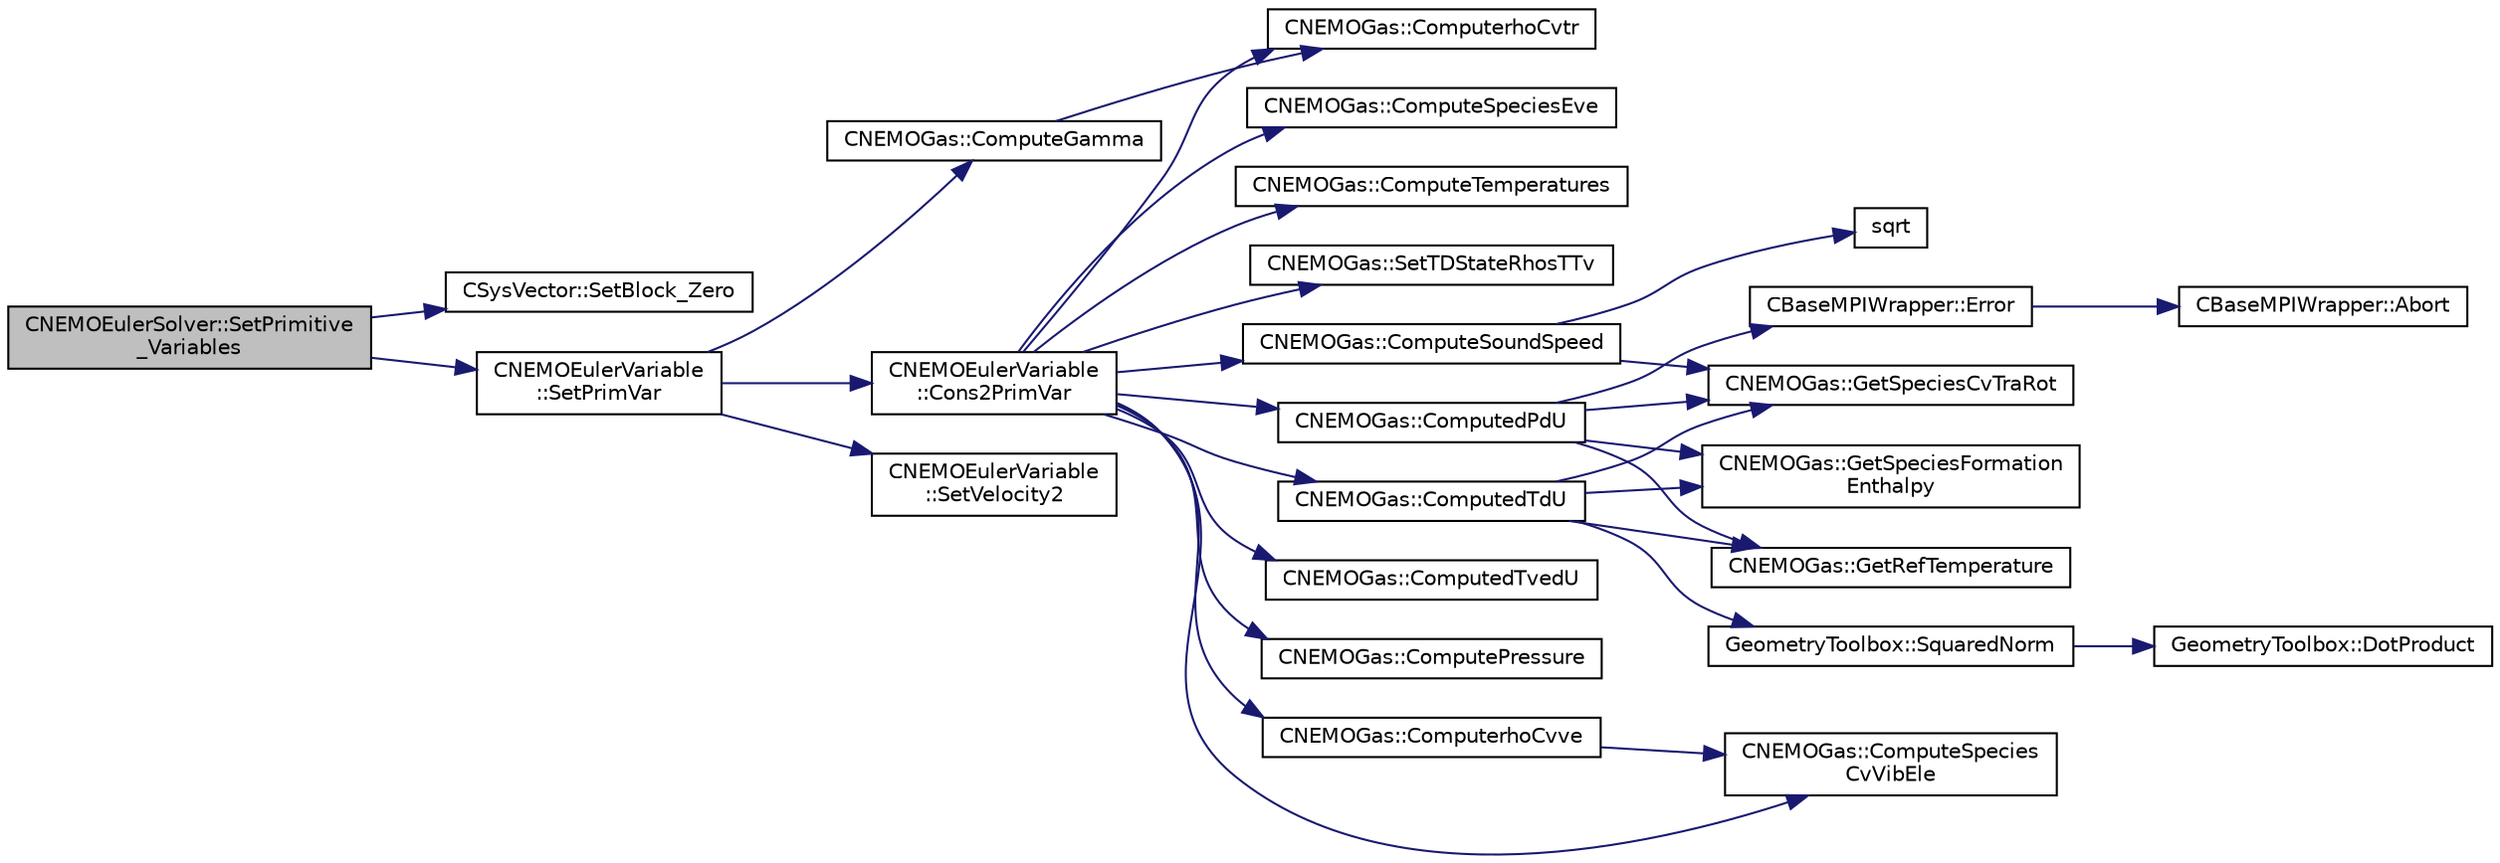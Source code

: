 digraph "CNEMOEulerSolver::SetPrimitive_Variables"
{
 // LATEX_PDF_SIZE
  edge [fontname="Helvetica",fontsize="10",labelfontname="Helvetica",labelfontsize="10"];
  node [fontname="Helvetica",fontsize="10",shape=record];
  rankdir="LR";
  Node1 [label="CNEMOEulerSolver::SetPrimitive\l_Variables",height=0.2,width=0.4,color="black", fillcolor="grey75", style="filled", fontcolor="black",tooltip="Computes primitive variables."];
  Node1 -> Node2 [color="midnightblue",fontsize="10",style="solid",fontname="Helvetica"];
  Node2 [label="CSysVector::SetBlock_Zero",height=0.2,width=0.4,color="black", fillcolor="white", style="filled",URL="$classCSysVector.html#a9990ad4ea225c98a1af50e00fecbc56f",tooltip="Set the values to zero for one block."];
  Node1 -> Node3 [color="midnightblue",fontsize="10",style="solid",fontname="Helvetica"];
  Node3 [label="CNEMOEulerVariable\l::SetPrimVar",height=0.2,width=0.4,color="black", fillcolor="white", style="filled",URL="$classCNEMOEulerVariable.html#aaf86b1f3586f5b0b8015ddf1311d7ce4",tooltip="Set all the primitive variables for compressible flows."];
  Node3 -> Node4 [color="midnightblue",fontsize="10",style="solid",fontname="Helvetica"];
  Node4 [label="CNEMOGas::ComputeGamma",height=0.2,width=0.4,color="black", fillcolor="white", style="filled",URL="$classCNEMOGas.html#a5f31f0eebb925a0a8a51198ca58fbd51",tooltip="Compute ratio of specific heats (Gamma)."];
  Node4 -> Node5 [color="midnightblue",fontsize="10",style="solid",fontname="Helvetica"];
  Node5 [label="CNEMOGas::ComputerhoCvtr",height=0.2,width=0.4,color="black", fillcolor="white", style="filled",URL="$classCNEMOGas.html#a9c700828e55a8ecd33acf4ac5c0bd58b",tooltip="Compute rhoCvtr."];
  Node3 -> Node6 [color="midnightblue",fontsize="10",style="solid",fontname="Helvetica"];
  Node6 [label="CNEMOEulerVariable\l::Cons2PrimVar",height=0.2,width=0.4,color="black", fillcolor="white", style="filled",URL="$classCNEMOEulerVariable.html#ad95dbeb3e9b5634fab7c6a768442c7b9",tooltip="Set all the primitive and secondary variables from the conserved vector."];
  Node6 -> Node7 [color="midnightblue",fontsize="10",style="solid",fontname="Helvetica"];
  Node7 [label="CNEMOGas::ComputedPdU",height=0.2,width=0.4,color="black", fillcolor="white", style="filled",URL="$classCNEMOGas.html#a424da7362e12de29fcebf761cb8eabaa",tooltip="Compute derivative of pressure w.r.t. conservative variables."];
  Node7 -> Node8 [color="midnightblue",fontsize="10",style="solid",fontname="Helvetica"];
  Node8 [label="CBaseMPIWrapper::Error",height=0.2,width=0.4,color="black", fillcolor="white", style="filled",URL="$classCBaseMPIWrapper.html#a04457c47629bda56704e6a8804833eeb",tooltip=" "];
  Node8 -> Node9 [color="midnightblue",fontsize="10",style="solid",fontname="Helvetica"];
  Node9 [label="CBaseMPIWrapper::Abort",height=0.2,width=0.4,color="black", fillcolor="white", style="filled",URL="$classCBaseMPIWrapper.html#af7297d861dca86b45cf561b6ab642e8f",tooltip=" "];
  Node7 -> Node10 [color="midnightblue",fontsize="10",style="solid",fontname="Helvetica"];
  Node10 [label="CNEMOGas::GetRefTemperature",height=0.2,width=0.4,color="black", fillcolor="white", style="filled",URL="$classCNEMOGas.html#a99fcf844d1e87f6883e1cfb363be74b3",tooltip="Get reference temperature."];
  Node7 -> Node11 [color="midnightblue",fontsize="10",style="solid",fontname="Helvetica"];
  Node11 [label="CNEMOGas::GetSpeciesCvTraRot",height=0.2,width=0.4,color="black", fillcolor="white", style="filled",URL="$classCNEMOGas.html#a67fbebd4d497989fb7d0ae3c1d242689",tooltip="Get species T-R specific heats at constant volume."];
  Node7 -> Node12 [color="midnightblue",fontsize="10",style="solid",fontname="Helvetica"];
  Node12 [label="CNEMOGas::GetSpeciesFormation\lEnthalpy",height=0.2,width=0.4,color="black", fillcolor="white", style="filled",URL="$classCNEMOGas.html#a21a832de3dae09a10308643423f9336e",tooltip="Get species formation enthalpy."];
  Node6 -> Node13 [color="midnightblue",fontsize="10",style="solid",fontname="Helvetica"];
  Node13 [label="CNEMOGas::ComputedTdU",height=0.2,width=0.4,color="black", fillcolor="white", style="filled",URL="$classCNEMOGas.html#a5c1412972751e64d697721e22025d7dc",tooltip="Compute derivative of temperature w.r.t. conservative variables."];
  Node13 -> Node10 [color="midnightblue",fontsize="10",style="solid",fontname="Helvetica"];
  Node13 -> Node11 [color="midnightblue",fontsize="10",style="solid",fontname="Helvetica"];
  Node13 -> Node12 [color="midnightblue",fontsize="10",style="solid",fontname="Helvetica"];
  Node13 -> Node14 [color="midnightblue",fontsize="10",style="solid",fontname="Helvetica"];
  Node14 [label="GeometryToolbox::SquaredNorm",height=0.2,width=0.4,color="black", fillcolor="white", style="filled",URL="$group__GeometryToolbox.html#ga98c9b9314cc6352c9bba49b8cfb4b056",tooltip=" "];
  Node14 -> Node15 [color="midnightblue",fontsize="10",style="solid",fontname="Helvetica"];
  Node15 [label="GeometryToolbox::DotProduct",height=0.2,width=0.4,color="black", fillcolor="white", style="filled",URL="$group__GeometryToolbox.html#ga7ec3e1e20fab73dbf0159fe38492cc89",tooltip=" "];
  Node6 -> Node16 [color="midnightblue",fontsize="10",style="solid",fontname="Helvetica"];
  Node16 [label="CNEMOGas::ComputedTvedU",height=0.2,width=0.4,color="black", fillcolor="white", style="filled",URL="$classCNEMOGas.html#a4f7c7ae2ab41e0e10653c7d9dbc1e69c",tooltip="Compute derivative of vibrational temperature w.r.t. conservative variables."];
  Node6 -> Node17 [color="midnightblue",fontsize="10",style="solid",fontname="Helvetica"];
  Node17 [label="CNEMOGas::ComputePressure",height=0.2,width=0.4,color="black", fillcolor="white", style="filled",URL="$classCNEMOGas.html#a1e353110dadbb4e7fda738a645c9fa7e",tooltip="Compute pressure."];
  Node6 -> Node5 [color="midnightblue",fontsize="10",style="solid",fontname="Helvetica"];
  Node6 -> Node18 [color="midnightblue",fontsize="10",style="solid",fontname="Helvetica"];
  Node18 [label="CNEMOGas::ComputerhoCvve",height=0.2,width=0.4,color="black", fillcolor="white", style="filled",URL="$classCNEMOGas.html#af0c73197b27c05f2f516a77c2476d9d9",tooltip="Compute rhoCvve."];
  Node18 -> Node19 [color="midnightblue",fontsize="10",style="solid",fontname="Helvetica"];
  Node19 [label="CNEMOGas::ComputeSpecies\lCvVibEle",height=0.2,width=0.4,color="black", fillcolor="white", style="filled",URL="$classCNEMOGas.html#a6f39e1ce28be876d068076dd162bce14",tooltip="Compute species V-E specific heats at constant volume."];
  Node6 -> Node20 [color="midnightblue",fontsize="10",style="solid",fontname="Helvetica"];
  Node20 [label="CNEMOGas::ComputeSoundSpeed",height=0.2,width=0.4,color="black", fillcolor="white", style="filled",URL="$classCNEMOGas.html#aa94d405d2f27134ce5e4be39a4f63239",tooltip="Compute speed of sound."];
  Node20 -> Node11 [color="midnightblue",fontsize="10",style="solid",fontname="Helvetica"];
  Node20 -> Node21 [color="midnightblue",fontsize="10",style="solid",fontname="Helvetica"];
  Node21 [label="sqrt",height=0.2,width=0.4,color="black", fillcolor="white", style="filled",URL="$group__SIMD.html#ga54a1925ab40fb4249ea255072520de35",tooltip=" "];
  Node6 -> Node19 [color="midnightblue",fontsize="10",style="solid",fontname="Helvetica"];
  Node6 -> Node22 [color="midnightblue",fontsize="10",style="solid",fontname="Helvetica"];
  Node22 [label="CNEMOGas::ComputeSpeciesEve",height=0.2,width=0.4,color="black", fillcolor="white", style="filled",URL="$classCNEMOGas.html#aa1fcdfc3922e1e1779ba689736ab7db6",tooltip="Compute vector of species V-E energy."];
  Node6 -> Node23 [color="midnightblue",fontsize="10",style="solid",fontname="Helvetica"];
  Node23 [label="CNEMOGas::ComputeTemperatures",height=0.2,width=0.4,color="black", fillcolor="white", style="filled",URL="$classCNEMOGas.html#a181d9031c6f9d862af6fcb98dfcf4655",tooltip="Compute translational and vibrational temperatures vector."];
  Node6 -> Node24 [color="midnightblue",fontsize="10",style="solid",fontname="Helvetica"];
  Node24 [label="CNEMOGas::SetTDStateRhosTTv",height=0.2,width=0.4,color="black", fillcolor="white", style="filled",URL="$classCNEMOGas.html#a1504562f343368d93897601cb43aea70",tooltip="Set mixture thermodynamic state."];
  Node3 -> Node25 [color="midnightblue",fontsize="10",style="solid",fontname="Helvetica"];
  Node25 [label="CNEMOEulerVariable\l::SetVelocity2",height=0.2,width=0.4,color="black", fillcolor="white", style="filled",URL="$classCNEMOEulerVariable.html#a28dc0639ec1bd6819e51da776f12f226",tooltip="Set the norm 2 of the velocity."];
}
